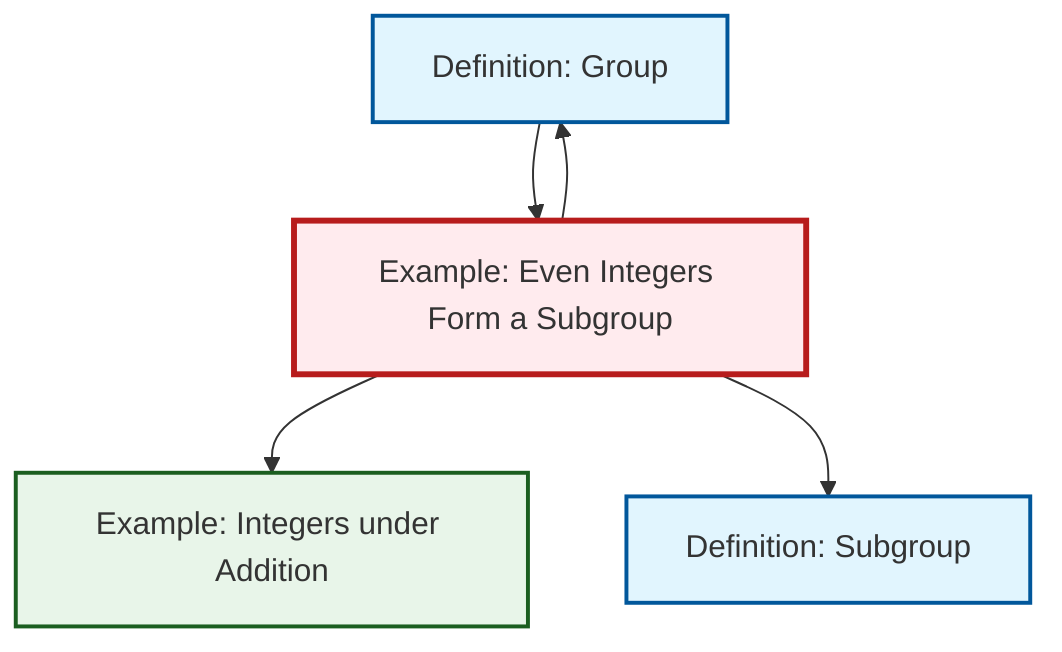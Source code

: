 graph TD
    classDef definition fill:#e1f5fe,stroke:#01579b,stroke-width:2px
    classDef theorem fill:#f3e5f5,stroke:#4a148c,stroke-width:2px
    classDef axiom fill:#fff3e0,stroke:#e65100,stroke-width:2px
    classDef example fill:#e8f5e9,stroke:#1b5e20,stroke-width:2px
    classDef current fill:#ffebee,stroke:#b71c1c,stroke-width:3px
    def-group["Definition: Group"]:::definition
    ex-even-integers-subgroup["Example: Even Integers Form a Subgroup"]:::example
    ex-integers-addition["Example: Integers under Addition"]:::example
    def-subgroup["Definition: Subgroup"]:::definition
    ex-even-integers-subgroup --> ex-integers-addition
    ex-even-integers-subgroup --> def-group
    def-group --> ex-even-integers-subgroup
    ex-even-integers-subgroup --> def-subgroup
    class ex-even-integers-subgroup current